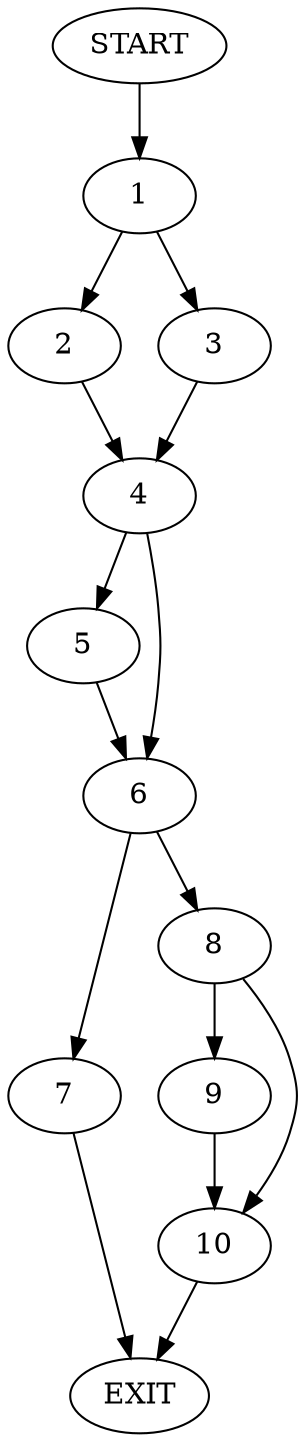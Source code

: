 digraph {
0 [label="START"]
11 [label="EXIT"]
0 -> 1
1 -> 2
1 -> 3
2 -> 4
3 -> 4
4 -> 5
4 -> 6
6 -> 7
6 -> 8
5 -> 6
8 -> 9
8 -> 10
7 -> 11
9 -> 10
10 -> 11
}
